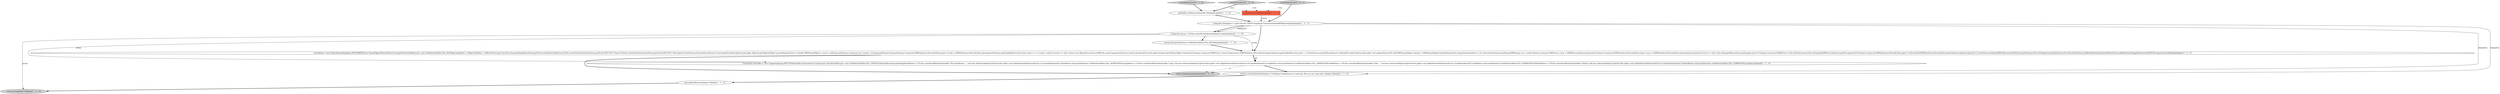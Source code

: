 digraph {
3 [style = filled, label = "Composite group = UIUtils.createPlaceholder(dialogArea,2)@@@5@@@['1', '1', '0']", fillcolor = white, shape = ellipse image = "AAA0AAABBB1BBB"];
0 [style = filled, label = "getShell().setMinimumSize(300,300)@@@3@@@['1', '1', '0']", fillcolor = white, shape = ellipse image = "AAA0AAABBB1BBB"];
9 [style = filled, label = "group.setLayoutData(new GridData(GridData.FILL_BOTH))@@@6@@@['1', '1', '0']", fillcolor = white, shape = ellipse image = "AAA0AAABBB1BBB"];
12 [style = filled, label = "createDialogArea['0', '0', '1']", fillcolor = lightgray, shape = diamond image = "AAA0AAABBB3BBB"];
11 [style = filled, label = "createDialogArea['0', '1', '0']", fillcolor = lightgray, shape = diamond image = "AAA0AAABBB2BBB"];
6 [style = filled, label = "UIUtils.createInfoLabel(dialogArea,\"Predefined dashboards are read-only. But you can copy them.\")@@@136@@@['1', '1', '0']", fillcolor = white, shape = ellipse image = "AAA0AAABBB1BBB"];
7 [style = filled, label = "return group@@@138@@@['1', '1', '0']", fillcolor = lightgray, shape = ellipse image = "AAA0AAABBB1BBB"];
4 [style = filled, label = "this.updateButtons()@@@137@@@['1', '1', '0']", fillcolor = white, shape = ellipse image = "AAA0AAABBB1BBB"];
1 [style = filled, label = "{treeViewer = new FilteredTree(dialogArea,SWT.BORDER,new NamedObjectPatternFilter(),true).getViewer()GridData gd = new GridData(GridData.FILL_BOTH)gd.heightHint = 300gd.widthHint = 300treeViewer.getControl().setLayoutData(gd)treeViewer.getTree().setHeaderVisible(true)UIUtils.createTreeColumn(treeViewer.getTree(),SWT.LEFT,\"Name\")UIUtils.createTreeColumn(treeViewer.getTree(),SWT.LEFT,\"Description\")treeViewer.setContentProvider(new TreeContentProvider(){@Override public Object(( getChildren(Object parentElement){List<? extends DBPNamedObject> result = nullif (parentElement instanceof List) {result = (List)parentElement}if (parentElement instanceof DBPDataSourceProviderDescriptor) {result = ((DBPDataSourceProviderDescriptor)parentElement).getEnabledDrivers()if (result.size() <= 1) {result = null}}if (result == null) {return new Object((((}result.sort(DBUtils.nameComparator())return result.toArray()}@Override public boolean hasChildren(Object element){if (element instanceof DBPDriver) {return false}return ((DBPDataSourceProviderDescriptor)element).getEnabledDrivers().size() > 1}})treeViewer.setLabelProvider(new CellLabelProvider(){@Override public void update(ViewerCell cell){DBPNamedObject element = (DBPNamedObject)cell.getElement()if (cell.getColumnIndex() == 0) {cell.setText(element.getName())DBPImage icon = nullif (element instanceof DBPDriver) {icon = ((DBPDriver)element).getIcon()}if (element instanceof DBPDataSourceProviderDescriptor) {icon = ((DBPDataSourceProviderDescriptor)element).getIcon()}if (icon != null) {cell.setImage(DBeaverIcons.getImage(icon))}}{if (element instanceof DBPDriver) {cell.setText(CommonUtils.notEmpty(((DBPDriver)element).getDescription()))}if (element instanceof DBPDataSourceProviderDescriptor) {cell.setText(((DBPDataSourceProviderDescriptor)element).getDescription())}}}})treeViewer.setInput(DBWorkbench.getPlatform().getDataSourceProviderRegistry().getDataSourceProviders())treeViewer.addDoubleClickListener(null)treeViewer.addSelectionChangedListener(null)UIUtils.asyncExec(null)}@@@4@@@['1', '1', '1']", fillcolor = white, shape = ellipse image = "AAA0AAABBB1BBB"];
8 [style = filled, label = "Composite parent@@@2@@@['1', '1', '1']", fillcolor = tomato, shape = box image = "AAA0AAABBB1BBB"];
5 [style = filled, label = "createDialogArea['1', '0', '0']", fillcolor = lightgray, shape = diamond image = "AAA0AAABBB1BBB"];
10 [style = filled, label = "Composite dialogArea = super.edu.fdu.CPPDG.tinypdg.pe.ExpressionInfo@99f38parent@@@3@@@['1', '1', '1']", fillcolor = white, shape = ellipse image = "AAA0AAABBB1BBB"];
13 [style = filled, label = "return dialogArea@@@91@@@['0', '0', '1']", fillcolor = lightgray, shape = ellipse image = "AAA0AAABBB3BBB"];
2 [style = filled, label = "{Composite buttonBar = new Composite(group,SWT.TOP)buttonBar.setLayout(new GridLayout(1,false))GridData gd = new GridData(GridData.FILL_VERTICAL)buttonBar.setLayoutData(gd)newButton = UIUtils.createPushButton(buttonBar,\"New Dashboard ...\",null,new SelectionAdapter(){@Override public void widgetSelected(SelectionEvent e){createDashboard()}})newButton.setLayoutData(new GridData(GridData.FILL_HORIZONTAL))copyButton = UIUtils.createPushButton(buttonBar,\"Copy\",null,new SelectionAdapter(){@Override public void widgetSelected(SelectionEvent e){copyDashboard()}})copyButton.setLayoutData(new GridData(GridData.FILL_HORIZONTAL))editButton = UIUtils.createPushButton(buttonBar,\"Edit ...\",null,new SelectionAdapter(){@Override public void widgetSelected(SelectionEvent e){editDashboard()}})editButton.setLayoutData(new GridData(GridData.FILL_HORIZONTAL))deleteButton = UIUtils.createPushButton(buttonBar,\"Delete\",null,new SelectionAdapter(){@Override public void widgetSelected(SelectionEvent e){deleteDashboard()}})deleteButton.setLayoutData(new GridData(GridData.FILL_HORIZONTAL))}@@@102@@@['1', '1', '0']", fillcolor = white, shape = ellipse image = "AAA0AAABBB1BBB"];
5->8 [style = dotted, label="true"];
3->7 [style = solid, label="group"];
4->7 [style = bold, label=""];
6->4 [style = bold, label=""];
3->1 [style = solid, label="group"];
11->0 [style = bold, label=""];
10->3 [style = solid, label="dialogArea"];
10->6 [style = solid, label="dialogArea"];
10->3 [style = bold, label=""];
10->13 [style = solid, label="dialogArea"];
0->10 [style = bold, label=""];
10->1 [style = bold, label=""];
12->10 [style = bold, label=""];
12->8 [style = dotted, label="true"];
11->8 [style = dotted, label="true"];
5->0 [style = bold, label=""];
3->2 [style = solid, label="group"];
8->10 [style = solid, label="parent"];
3->9 [style = bold, label=""];
1->2 [style = solid, label="gd"];
2->6 [style = bold, label=""];
9->1 [style = bold, label=""];
1->2 [style = bold, label=""];
2->13 [style = dashed, label="0"];
1->13 [style = bold, label=""];
}
